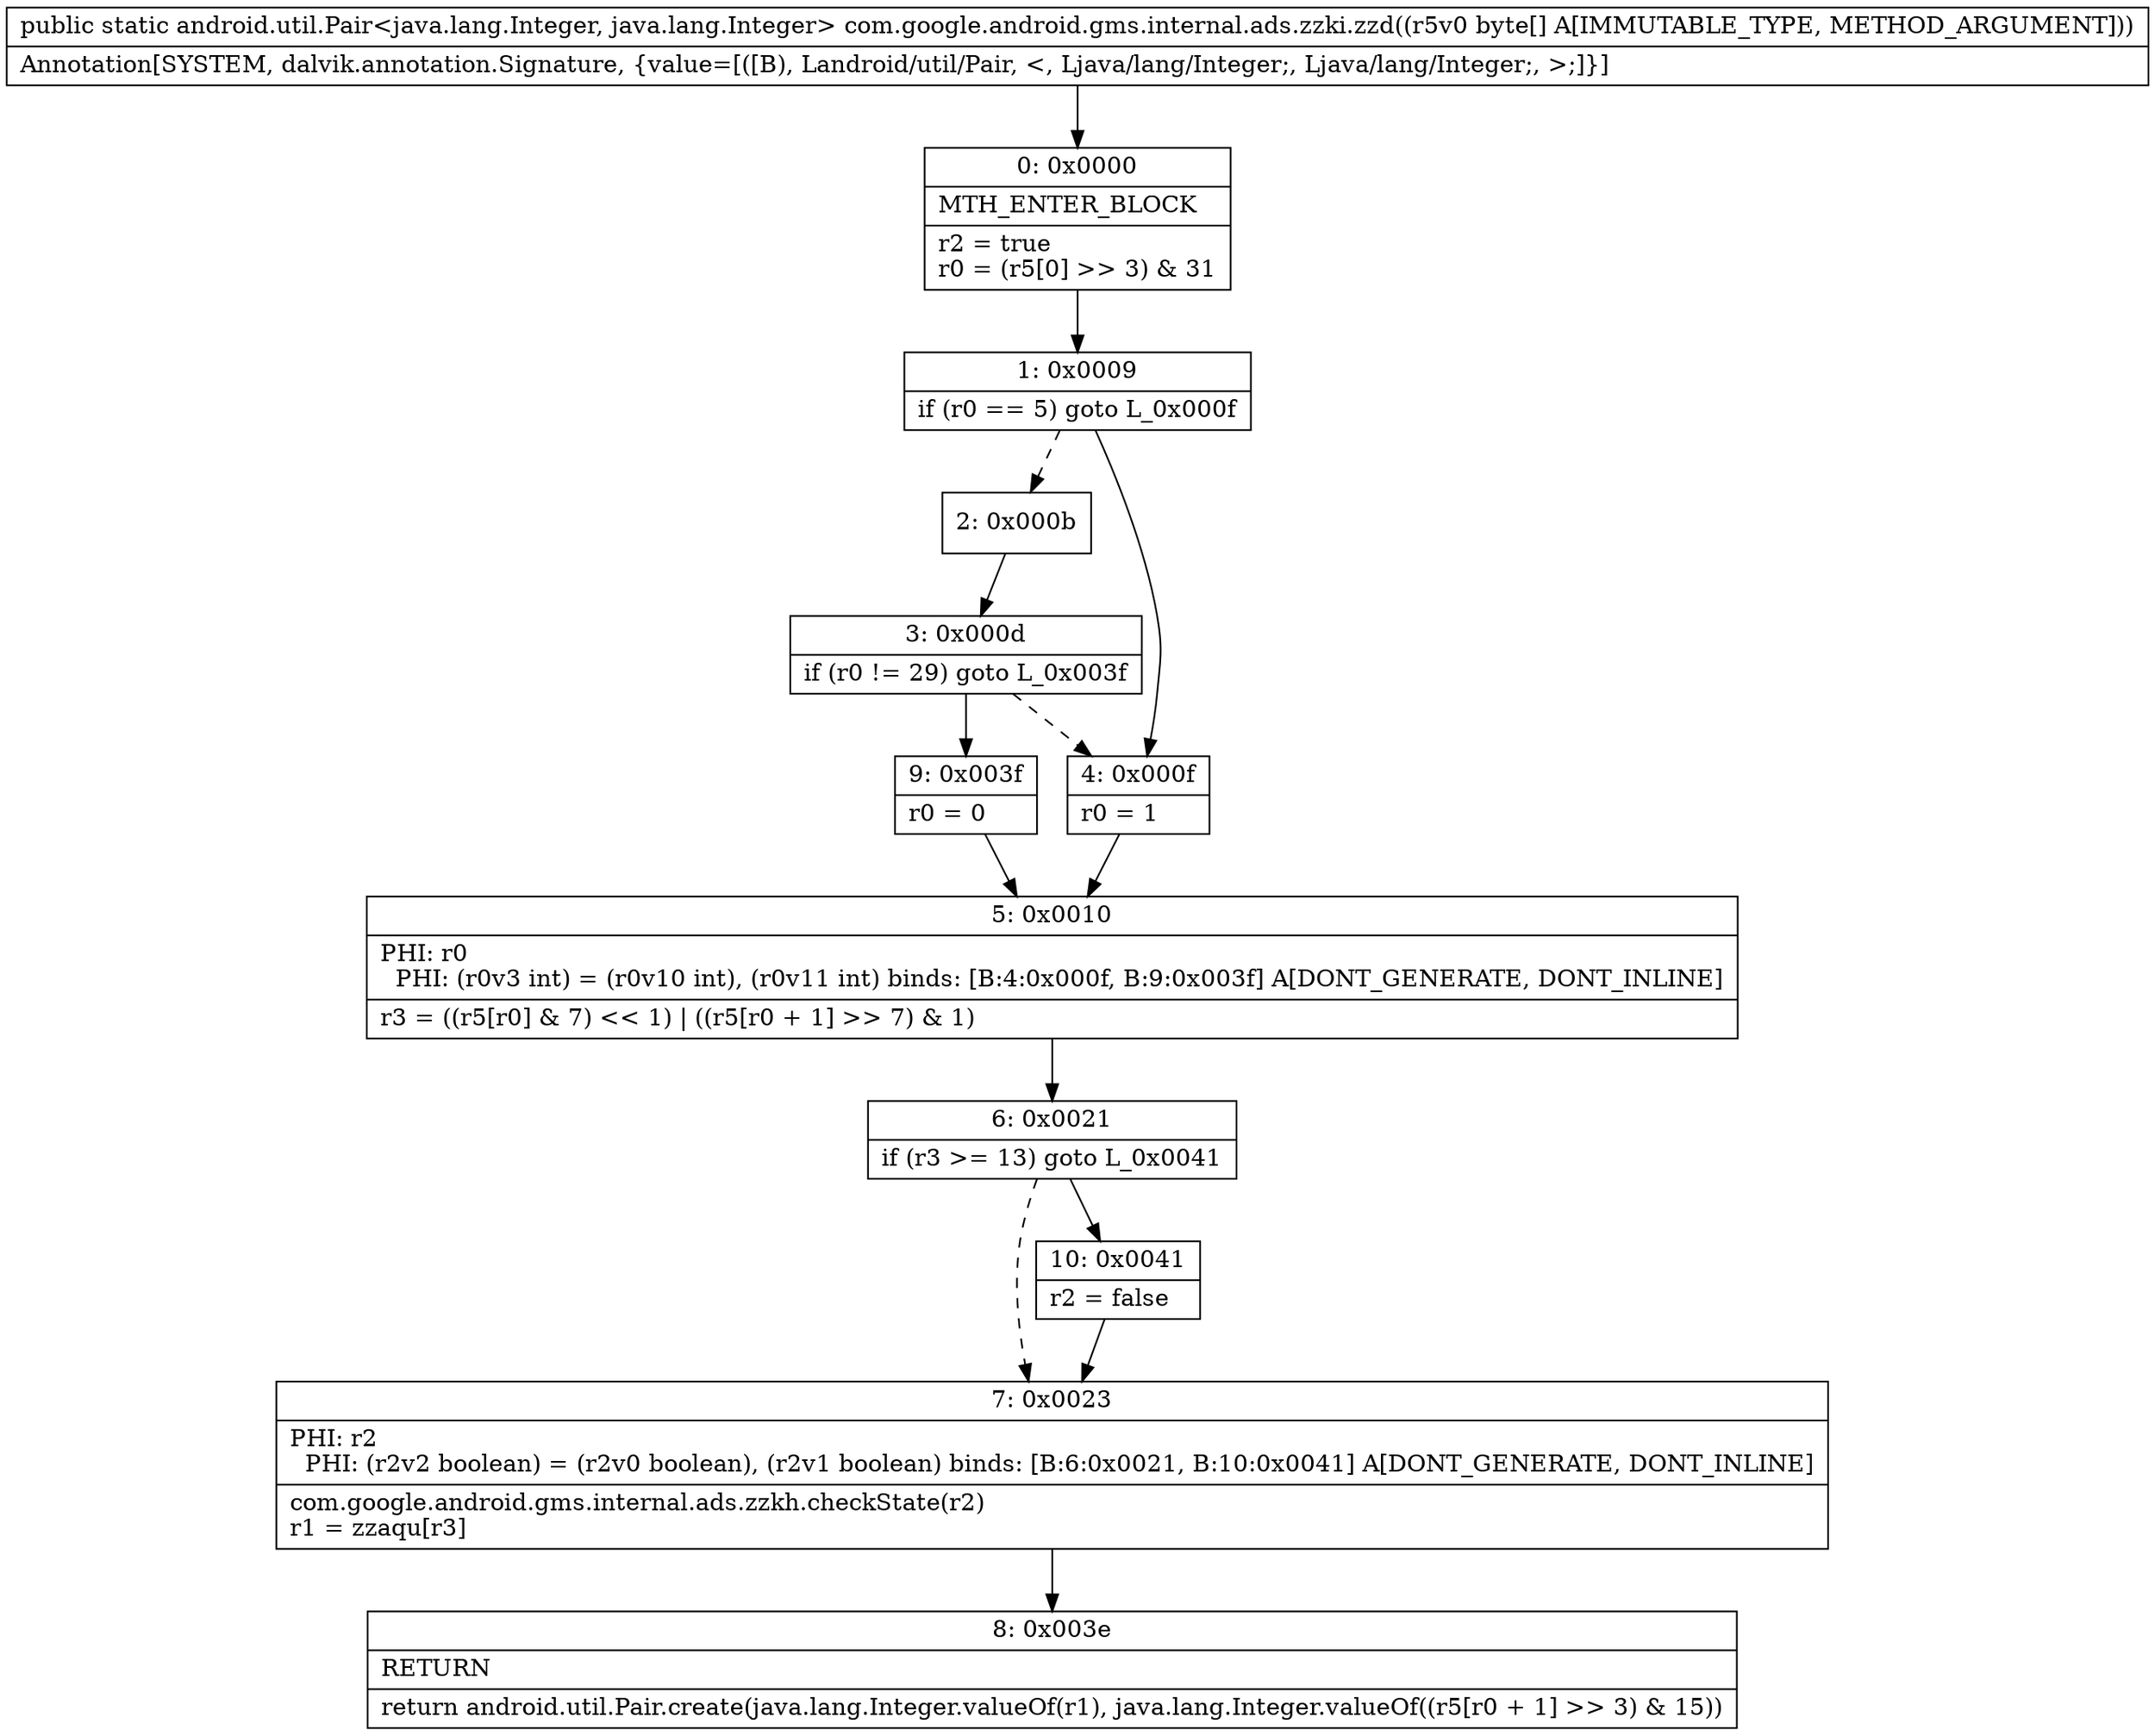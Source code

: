 digraph "CFG forcom.google.android.gms.internal.ads.zzki.zzd([B)Landroid\/util\/Pair;" {
Node_0 [shape=record,label="{0\:\ 0x0000|MTH_ENTER_BLOCK\l|r2 = true\lr0 = (r5[0] \>\> 3) & 31\l}"];
Node_1 [shape=record,label="{1\:\ 0x0009|if (r0 == 5) goto L_0x000f\l}"];
Node_2 [shape=record,label="{2\:\ 0x000b}"];
Node_3 [shape=record,label="{3\:\ 0x000d|if (r0 != 29) goto L_0x003f\l}"];
Node_4 [shape=record,label="{4\:\ 0x000f|r0 = 1\l}"];
Node_5 [shape=record,label="{5\:\ 0x0010|PHI: r0 \l  PHI: (r0v3 int) = (r0v10 int), (r0v11 int) binds: [B:4:0x000f, B:9:0x003f] A[DONT_GENERATE, DONT_INLINE]\l|r3 = ((r5[r0] & 7) \<\< 1) \| ((r5[r0 + 1] \>\> 7) & 1)\l}"];
Node_6 [shape=record,label="{6\:\ 0x0021|if (r3 \>= 13) goto L_0x0041\l}"];
Node_7 [shape=record,label="{7\:\ 0x0023|PHI: r2 \l  PHI: (r2v2 boolean) = (r2v0 boolean), (r2v1 boolean) binds: [B:6:0x0021, B:10:0x0041] A[DONT_GENERATE, DONT_INLINE]\l|com.google.android.gms.internal.ads.zzkh.checkState(r2)\lr1 = zzaqu[r3]\l}"];
Node_8 [shape=record,label="{8\:\ 0x003e|RETURN\l|return android.util.Pair.create(java.lang.Integer.valueOf(r1), java.lang.Integer.valueOf((r5[r0 + 1] \>\> 3) & 15))\l}"];
Node_9 [shape=record,label="{9\:\ 0x003f|r0 = 0\l}"];
Node_10 [shape=record,label="{10\:\ 0x0041|r2 = false\l}"];
MethodNode[shape=record,label="{public static android.util.Pair\<java.lang.Integer, java.lang.Integer\> com.google.android.gms.internal.ads.zzki.zzd((r5v0 byte[] A[IMMUTABLE_TYPE, METHOD_ARGUMENT]))  | Annotation[SYSTEM, dalvik.annotation.Signature, \{value=[([B), Landroid\/util\/Pair, \<, Ljava\/lang\/Integer;, Ljava\/lang\/Integer;, \>;]\}]\l}"];
MethodNode -> Node_0;
Node_0 -> Node_1;
Node_1 -> Node_2[style=dashed];
Node_1 -> Node_4;
Node_2 -> Node_3;
Node_3 -> Node_4[style=dashed];
Node_3 -> Node_9;
Node_4 -> Node_5;
Node_5 -> Node_6;
Node_6 -> Node_7[style=dashed];
Node_6 -> Node_10;
Node_7 -> Node_8;
Node_9 -> Node_5;
Node_10 -> Node_7;
}

